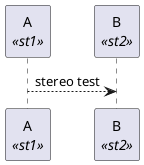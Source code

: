 @startuml
skinparam stereotypePosition bottom

participant A<<st1>>
participant B<<st2>>
A --> B : stereo test
@enduml
